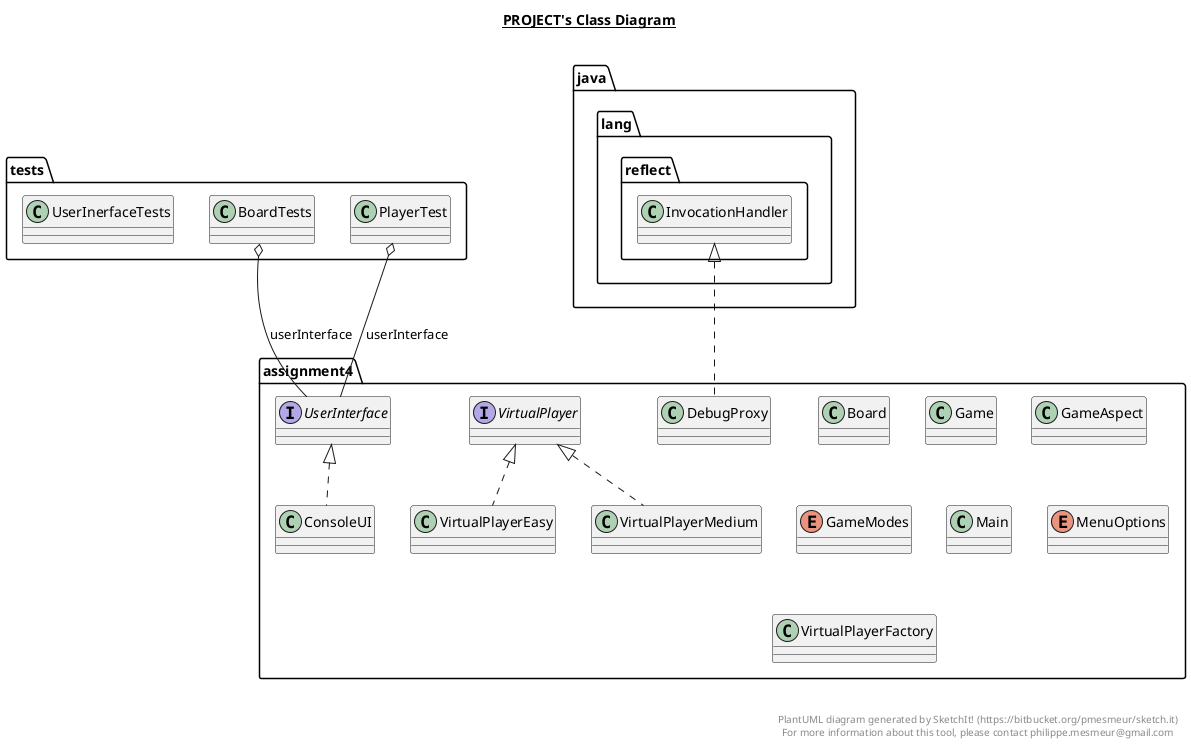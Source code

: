 @startuml

title __PROJECT's Class Diagram__\n

  namespace assignment4 {
    class assignment4.Board {
    }
  }
  

  namespace assignment4 {
    class assignment4.VirtualPlayerEasy {
    }
  }
  

  namespace assignment4 {
    class assignment4.VirtualPlayerMedium {
    }
  }
  

  namespace assignment4 {
    class assignment4.ConsoleUI {
    }
  }
  

  namespace assignment4 {
    class assignment4.DebugProxy {
    }
  }
  

  namespace assignment4 {
    class assignment4.Game {
    }
  }
  

  namespace assignment4 {
    class assignment4.GameAspect {
    }
  }
  

  namespace assignment4 {
    enum GameModes {
    }
  }
  

  namespace assignment4 {
    class assignment4.Main {
    }
  }
  

  namespace assignment4 {
    enum MenuOptions {
    }
  }
  

  namespace assignment4 {
    interface assignment4.VirtualPlayer {
    }
  }
  

  namespace assignment4 {
    interface assignment4.UserInterface {
    }
  }
  

  namespace assignment4 {
    class assignment4.VirtualPlayerFactory {
    }
  }
  

  namespace tests {
    class tests.BoardTests {
    }
  }
  

  namespace tests {
    class tests.PlayerTest {
    }
  }
  

  namespace tests {
    class tests.UserInerfaceTests {
    }
  }
  

  assignment4.VirtualPlayerEasy .up.|> assignment4.VirtualPlayer
  assignment4.VirtualPlayerMedium .up.|> assignment4.VirtualPlayer
  assignment4.ConsoleUI .up.|> assignment4.UserInterface
  assignment4.DebugProxy .up.|> java.lang.reflect.InvocationHandler
  tests.BoardTests o-- assignment4.UserInterface : userInterface
  tests.PlayerTest o-- assignment4.UserInterface : userInterface


right footer


PlantUML diagram generated by SketchIt! (https://bitbucket.org/pmesmeur/sketch.it)
For more information about this tool, please contact philippe.mesmeur@gmail.com
endfooter

@enduml
